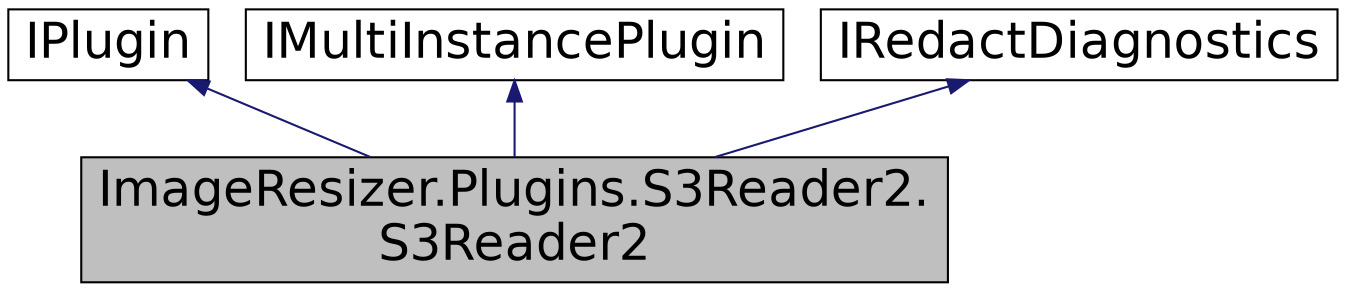 digraph "ImageResizer.Plugins.S3Reader2.S3Reader2"
{
  edge [fontname="Helvetica",fontsize="24",labelfontname="Helvetica",labelfontsize="24"];
  node [fontname="Helvetica",fontsize="24",shape=record];
  Node1 [label="ImageResizer.Plugins.S3Reader2.\lS3Reader2",height=0.2,width=0.4,color="black", fillcolor="grey75", style="filled" fontcolor="black"];
  Node2 -> Node1 [dir="back",color="midnightblue",fontsize="24",style="solid",fontname="Helvetica"];
  Node2 [label="IPlugin",height=0.2,width=0.4,color="black", fillcolor="white", style="filled",URL="$interface_image_resizer_1_1_plugins_1_1_i_plugin.html",tooltip="All plugins must implement this. Enables web.config addition and removal. "];
  Node3 -> Node1 [dir="back",color="midnightblue",fontsize="24",style="solid",fontname="Helvetica"];
  Node3 [label="IMultiInstancePlugin",height=0.2,width=0.4,color="black", fillcolor="white", style="filled",URL="$interface_image_resizer_1_1_plugins_1_1_i_multi_instance_plugin.html",tooltip="Tag your plugin with this interface if it supports having multiple instances registered at once ..."];
  Node4 -> Node1 [dir="back",color="midnightblue",fontsize="24",style="solid",fontname="Helvetica"];
  Node4 [label="IRedactDiagnostics",height=0.2,width=0.4,color="black", fillcolor="white", style="filled",URL="$interface_image_resizer_1_1_plugins_1_1_i_redact_diagnostics.html",tooltip="Permits plugins to redact data from the diagnostics page, like passwords "];
}
